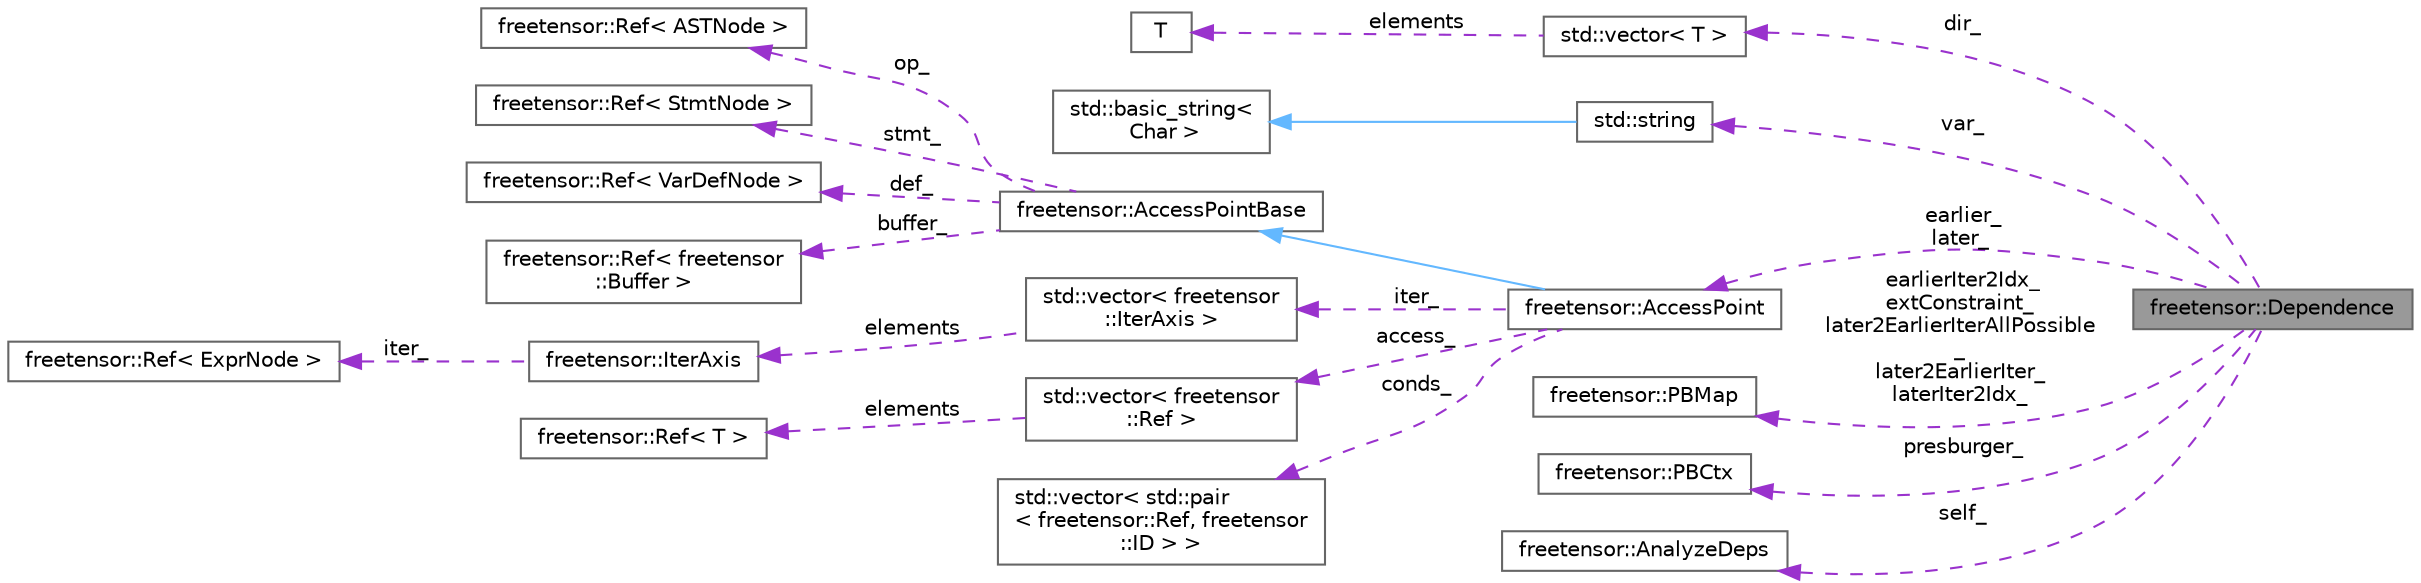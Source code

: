 digraph "freetensor::Dependence"
{
 // LATEX_PDF_SIZE
  bgcolor="transparent";
  edge [fontname=Helvetica,fontsize=10,labelfontname=Helvetica,labelfontsize=10];
  node [fontname=Helvetica,fontsize=10,shape=box,height=0.2,width=0.4];
  rankdir="LR";
  Node1 [label="freetensor::Dependence",height=0.2,width=0.4,color="gray40", fillcolor="grey60", style="filled", fontcolor="black",tooltip=" "];
  Node2 -> Node1 [dir="back",color="darkorchid3",style="dashed",label=" dir_" ];
  Node2 [label="std::vector\< T \>",height=0.2,width=0.4,color="gray40", fillcolor="white", style="filled",tooltip=" "];
  Node3 -> Node2 [dir="back",color="darkorchid3",style="dashed",label=" elements" ];
  Node3 [label="T",height=0.2,width=0.4,color="gray40", fillcolor="white", style="filled",tooltip=" "];
  Node4 -> Node1 [dir="back",color="darkorchid3",style="dashed",label=" var_" ];
  Node4 [label="std::string",height=0.2,width=0.4,color="gray40", fillcolor="white", style="filled",tooltip=" "];
  Node5 -> Node4 [dir="back",color="steelblue1",style="solid"];
  Node5 [label="std::basic_string\<\l Char \>",height=0.2,width=0.4,color="gray40", fillcolor="white", style="filled",tooltip=" "];
  Node6 -> Node1 [dir="back",color="darkorchid3",style="dashed",label=" earlier_\nlater_" ];
  Node6 [label="freetensor::AccessPoint",height=0.2,width=0.4,color="gray40", fillcolor="white", style="filled",URL="$structfreetensor_1_1AccessPoint.html",tooltip=" "];
  Node7 -> Node6 [dir="back",color="steelblue1",style="solid"];
  Node7 [label="freetensor::AccessPointBase",height=0.2,width=0.4,color="gray40", fillcolor="white", style="filled",URL="$structfreetensor_1_1AccessPointBase.html",tooltip=" "];
  Node8 -> Node7 [dir="back",color="darkorchid3",style="dashed",label=" op_" ];
  Node8 [label="freetensor::Ref\< ASTNode \>",height=0.2,width=0.4,color="gray40", fillcolor="white", style="filled",URL="$classfreetensor_1_1Ref.html",tooltip=" "];
  Node9 -> Node7 [dir="back",color="darkorchid3",style="dashed",label=" stmt_" ];
  Node9 [label="freetensor::Ref\< StmtNode \>",height=0.2,width=0.4,color="gray40", fillcolor="white", style="filled",URL="$classfreetensor_1_1Ref.html",tooltip=" "];
  Node10 -> Node7 [dir="back",color="darkorchid3",style="dashed",label=" def_" ];
  Node10 [label="freetensor::Ref\< VarDefNode \>",height=0.2,width=0.4,color="gray40", fillcolor="white", style="filled",URL="$classfreetensor_1_1Ref.html",tooltip=" "];
  Node11 -> Node7 [dir="back",color="darkorchid3",style="dashed",label=" buffer_" ];
  Node11 [label="freetensor::Ref\< freetensor\l::Buffer \>",height=0.2,width=0.4,color="gray40", fillcolor="white", style="filled",URL="$classfreetensor_1_1Ref.html",tooltip=" "];
  Node12 -> Node6 [dir="back",color="darkorchid3",style="dashed",label=" iter_" ];
  Node12 [label="std::vector\< freetensor\l::IterAxis \>",height=0.2,width=0.4,color="gray40", fillcolor="white", style="filled",tooltip=" "];
  Node13 -> Node12 [dir="back",color="darkorchid3",style="dashed",label=" elements" ];
  Node13 [label="freetensor::IterAxis",height=0.2,width=0.4,color="gray40", fillcolor="white", style="filled",URL="$structfreetensor_1_1IterAxis.html",tooltip=" "];
  Node14 -> Node13 [dir="back",color="darkorchid3",style="dashed",label=" iter_" ];
  Node14 [label="freetensor::Ref\< ExprNode \>",height=0.2,width=0.4,color="gray40", fillcolor="white", style="filled",URL="$classfreetensor_1_1Ref.html",tooltip=" "];
  Node15 -> Node6 [dir="back",color="darkorchid3",style="dashed",label=" access_" ];
  Node15 [label="std::vector\< freetensor\l::Ref \>",height=0.2,width=0.4,color="gray40", fillcolor="white", style="filled",tooltip=" "];
  Node16 -> Node15 [dir="back",color="darkorchid3",style="dashed",label=" elements" ];
  Node16 [label="freetensor::Ref\< T \>",height=0.2,width=0.4,color="gray40", fillcolor="white", style="filled",URL="$classfreetensor_1_1Ref.html",tooltip=" "];
  Node17 -> Node6 [dir="back",color="darkorchid3",style="dashed",label=" conds_" ];
  Node17 [label="std::vector\< std::pair\l\< freetensor::Ref, freetensor\l::ID \> \>",height=0.2,width=0.4,color="gray40", fillcolor="white", style="filled",tooltip=" "];
  Node18 -> Node1 [dir="back",color="darkorchid3",style="dashed",label=" earlierIter2Idx_\nextConstraint_\nlater2EarlierIterAllPossible\l_\nlater2EarlierIter_\nlaterIter2Idx_" ];
  Node18 [label="freetensor::PBMap",height=0.2,width=0.4,color="gray40", fillcolor="white", style="filled",URL="$classfreetensor_1_1PBMap.html",tooltip=" "];
  Node19 -> Node1 [dir="back",color="darkorchid3",style="dashed",label=" presburger_" ];
  Node19 [label="freetensor::PBCtx",height=0.2,width=0.4,color="gray40", fillcolor="white", style="filled",URL="$classfreetensor_1_1PBCtx.html",tooltip=" "];
  Node20 -> Node1 [dir="back",color="darkorchid3",style="dashed",label=" self_" ];
  Node20 [label="freetensor::AnalyzeDeps",height=0.2,width=0.4,color="gray40", fillcolor="white", style="filled",URL="$classfreetensor_1_1AnalyzeDeps.html",tooltip=" "];
}
